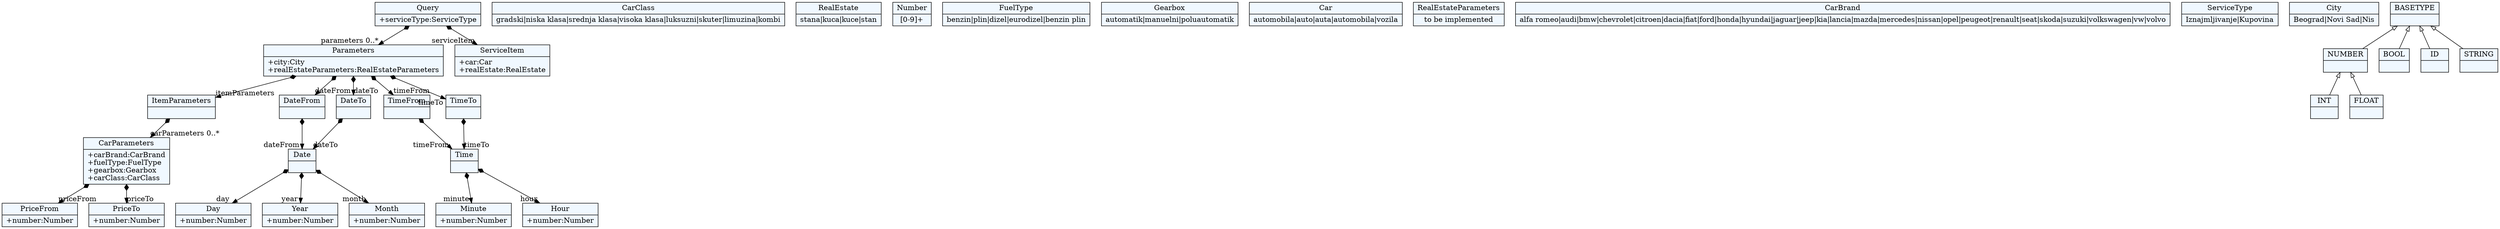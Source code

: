 
    digraph xtext {
    fontname = "Bitstream Vera Sans"
    fontsize = 8
    node[
        shape=record,
        style=filled,
        fillcolor=aliceblue
    ]
    nodesep = 0.3
    edge[dir=black,arrowtail=empty]


57035976[ label="{PriceFrom|+number:Number\l}"]

56478648[ label="{Day|+number:Number\l}"]

56481336[ label="{Year|+number:Number\l}"]

56479544[ label="{Month|+number:Number\l}"]

56483128[ label="{Minute|+number:Number\l}"]

57044936[ label="{CarClass|gradski\|niska klasa\|srednja klasa\|visoka klasa\|luksuzni\|skuter\|limuzina\|kombi}"]

56484024 -> 56486712[arrowtail=diamond, dir=both, headlabel="carParameters 0..*"]
56484024[ label="{ItemParameters|}"]

56472376[ label="{RealEstate|stana\|kuca\|kuce\|stan}"]

56486712 -> 57035976[arrowtail=diamond, dir=both, headlabel="priceFrom "]
56486712 -> 57039560[arrowtail=diamond, dir=both, headlabel="priceTo "]
56486712[ label="{CarParameters|+carBrand:CarBrand\l+fuelType:FuelType\l+gearbox:Gearbox\l+carClass:CarClass\l}"]

56473272 -> 56475064[arrowtail=diamond, dir=both, headlabel="dateFrom "]
56473272 -> 56444600[arrowtail=diamond, dir=both, headlabel="dateTo "]
56473272 -> 56475960[arrowtail=diamond, dir=both, headlabel="timeFrom "]
56473272 -> 56476856[arrowtail=diamond, dir=both, headlabel="timeTo "]
56473272 -> 56484024[arrowtail=diamond, dir=both, headlabel="itemParameters "]
56473272[ label="{Parameters|+city:City\l+realEstateParameters:RealEstateParameters\l}"]

56480440[ label="{Number|[0-9]+}"]

56487608[ label="{FuelType|benzin\|plin\|dizel\|eurodizel\|benzin plin}"]

56475064 -> 56477752[arrowtail=diamond, dir=both, headlabel="dateFrom "]
56475064[ label="{DateFrom|}"]

56482232[ label="{Hour|+number:Number\l}"]

57037768[ label="{Gearbox|automatik\|manuelni\|poluautomatik}"]

56476856 -> 56484920[arrowtail=diamond, dir=both, headlabel="timeTo "]
56476856[ label="{TimeTo|}"]

56471480[ label="{Car|automobila\|auto\|auta\|automobila\|vozila}"]

56477752 -> 56478648[arrowtail=diamond, dir=both, headlabel="day "]
56477752 -> 56479544[arrowtail=diamond, dir=both, headlabel="month "]
56477752 -> 56481336[arrowtail=diamond, dir=both, headlabel="year "]
56477752[ label="{Date|}"]

56469688 -> 56470584[arrowtail=diamond, dir=both, headlabel="serviceItem "]
56469688 -> 56473272[arrowtail=diamond, dir=both, headlabel="parameters 0..*"]
56469688[ label="{Query|+serviceType:ServiceType\l}"]

56484920 -> 56482232[arrowtail=diamond, dir=both, headlabel="hour "]
56484920 -> 56483128[arrowtail=diamond, dir=both, headlabel="minute "]
56484920[ label="{Time|}"]

57030600[ label="{RealEstateParameters|to be implemented}"]

56485816[ label="{CarBrand|alfa romeo\|audi\|bmw\|chevrolet\|citroen\|dacia\|fiat\|ford\|honda\|hyundai\|jaguar\|jeep\|kia\|lancia\|mazda\|mercedes\|nissan\|opel\|peugeot\|renault\|seat\|skoda\|suzuki\|volkswagen\|vw\|volvo}"]

56438328[ label="{ServiceType|Iznajmljivanje\|Kupovina}"]

56470584[ label="{ServiceItem|+car:Car\l+realEstate:RealEstate\l}"]

56474168[ label="{City|Beograd\|Novi Sad\|Nis}"]

57039560[ label="{PriceTo|+number:Number\l}"]

56475960 -> 56484920[arrowtail=diamond, dir=both, headlabel="timeFrom "]
56475960[ label="{TimeFrom|}"]

56444600 -> 56477752[arrowtail=diamond, dir=both, headlabel="dateTo "]
56444600[ label="{DateTo|}"]

56467896[ label="{INT|}"]

56449080[ label="{NUMBER|}"]
56449080 -> 56436536 [dir=back]
56449080 -> 56467896 [dir=back]

56435640[ label="{BOOL|}"]

56466104[ label="{ID|}"]

56467000[ label="{STRING|}"]

56468792[ label="{BASETYPE|}"]
56468792 -> 56449080 [dir=back]
56468792 -> 56435640 [dir=back]
56468792 -> 56466104 [dir=back]
56468792 -> 56467000 [dir=back]

56436536[ label="{FLOAT|}"]


}
